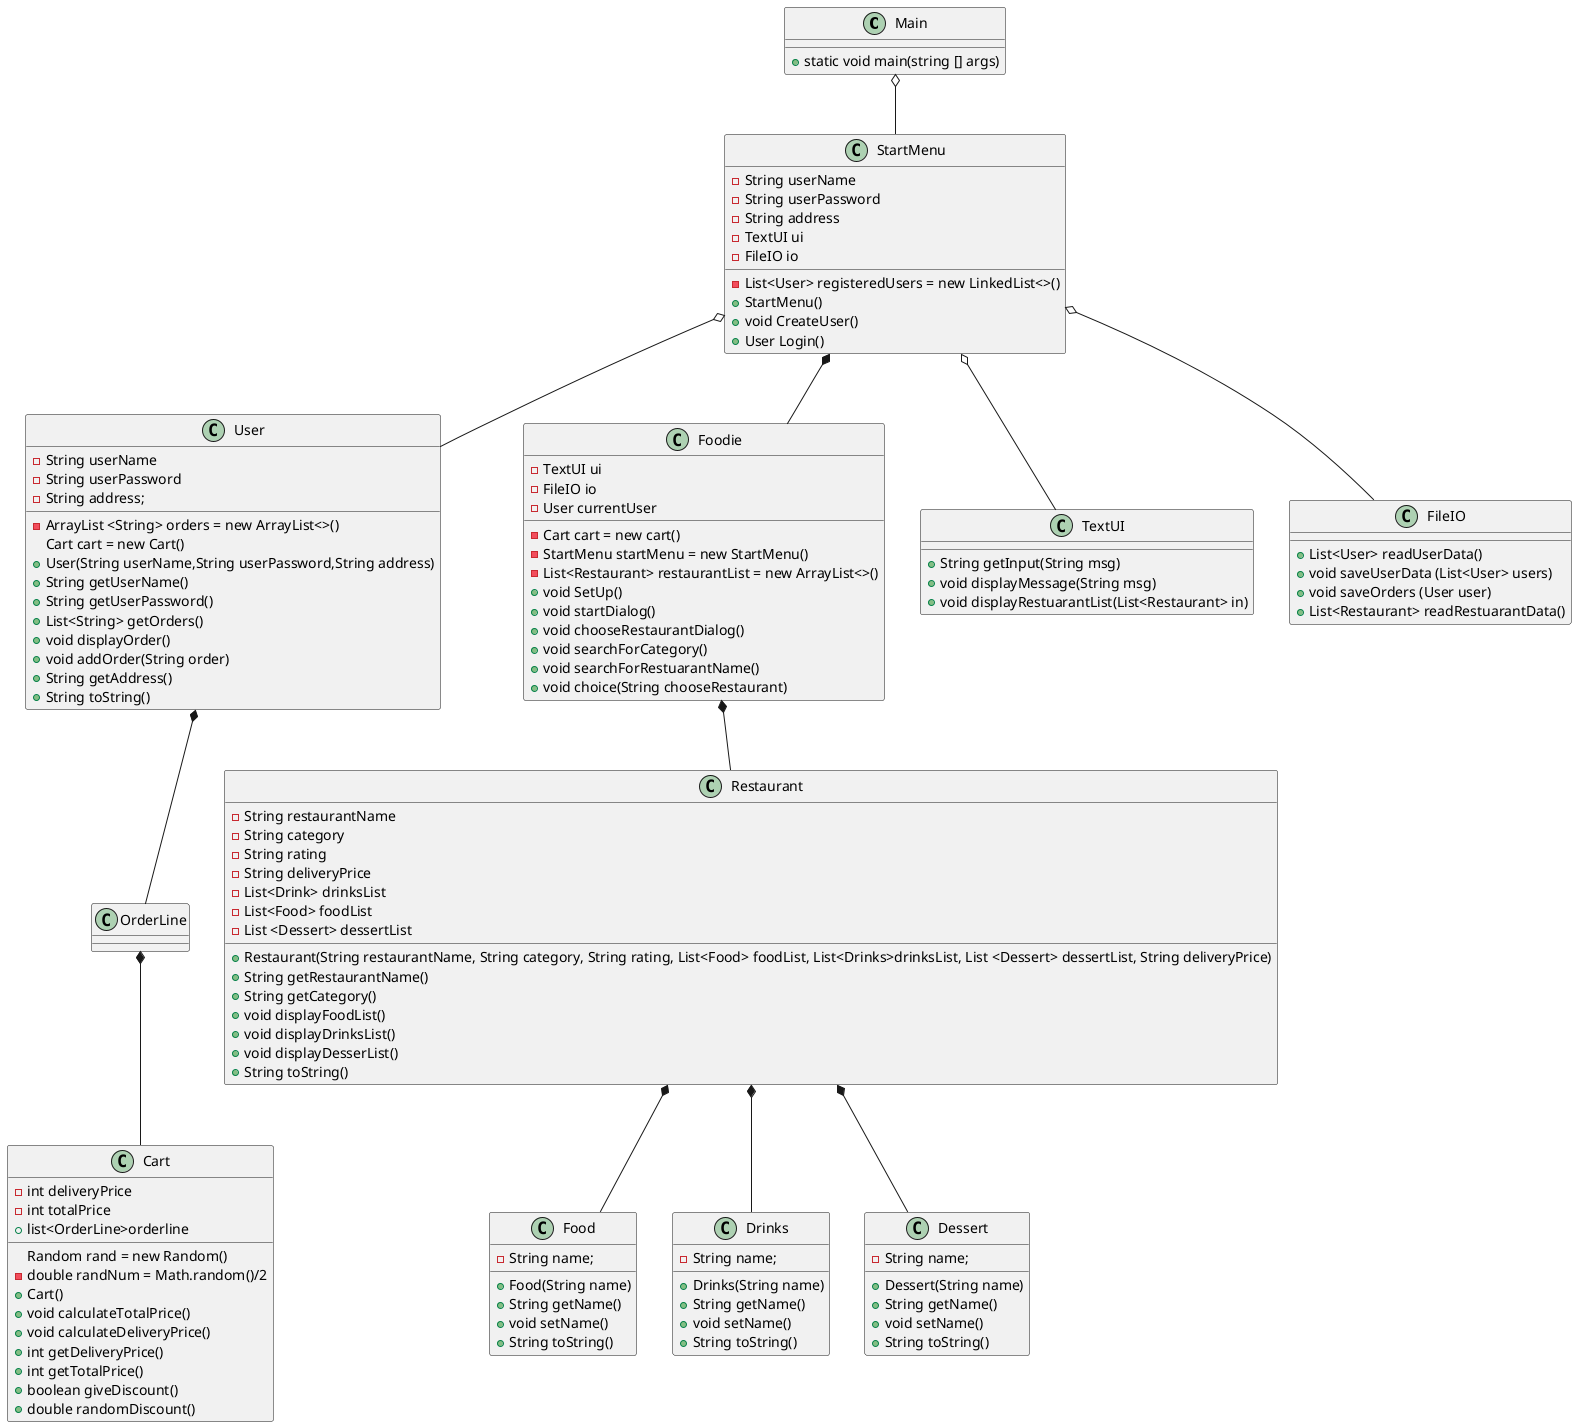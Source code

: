 @startuml
'https://plantuml.com/object-diagram

class Main{
+ static void main(string [] args)
}

class StartMenu{
- String userName
- String userPassword
- String address
- List<User> registeredUsers = new LinkedList<>()
- TextUI ui
- FileIO io
+ StartMenu()
+ void CreateUser()
+ User Login()
}

class User{
- String userName
- String userPassword
- String address;
- ArrayList <String> orders = new ArrayList<>()
  Cart cart = new Cart()
+ User(String userName,String userPassword,String address)
+ String getUserName()
+ String getUserPassword()
+ List<String> getOrders()
+ void displayOrder()
+ void addOrder(String order)
+ String getAddress()
+ String toString()
}

class OrderLine{

}


class Cart{
Random rand = new Random()
- int deliveryPrice
- int totalPrice
- double randNum = Math.random()/2
+ list<OrderLine>orderline
+ Cart()
+ void calculateTotalPrice()
+ void calculateDeliveryPrice()
+ int getDeliveryPrice()
+ int getTotalPrice()
+ boolean giveDiscount()
+ double randomDiscount()
}

 class Restaurant{
- String restaurantName
- String category
- String rating
- String deliveryPrice
- List<Drink> drinksList
- List<Food> foodList
- List <Dessert> dessertList
+ Restaurant(String restaurantName, String category, String rating, List<Food> foodList, List<Drinks>drinksList, List <Dessert> dessertList, String deliveryPrice)
+ String getRestaurantName()
+ String getCategory()
+ void displayFoodList()
+ void displayDrinksList()
+ void displayDesserList()
+ String toString()
}

class Foodie{
- TextUI ui
- FileIO io
- Cart cart = new cart()
- StartMenu startMenu = new StartMenu()
- User currentUser
- List<Restaurant> restaurantList = new ArrayList<>()
+ void SetUp()
+ void startDialog()
+ void chooseRestaurantDialog()
+ void searchForCategory()
+ void searchForRestuarantName()
+ void choice(String chooseRestaurant)
}

class Food{
- String name;
+ Food(String name)
+ String getName()
+ void setName()
+ String toString()
}

class Drinks{
- String name;
+ Drinks(String name)
+ String getName()
+ void setName()
+ String toString()
}

class Dessert{
- String name;
+ Dessert(String name)
+ String getName()
+ void setName()
+ String toString()
}


class TextUI{
+ String getInput(String msg)
+ void displayMessage(String msg)
+ void displayRestuarantList(List<Restaurant> in)
}

class FileIO{
+ List<User> readUserData()
+ void saveUserData (List<User> users)
+ void saveOrders (User user)
+ List<Restaurant> readRestuarantData()
}


Main o-- StartMenu

StartMenu o-- TextUI
StartMenu o-- FileIO
StartMenu o-- User
StartMenu *-- Foodie

Foodie *-- Restaurant

User *-- OrderLine

OrderLine *-- Cart

Restaurant *-- Food
Restaurant *-- Drinks
Restaurant *-- Dessert

@enduml

